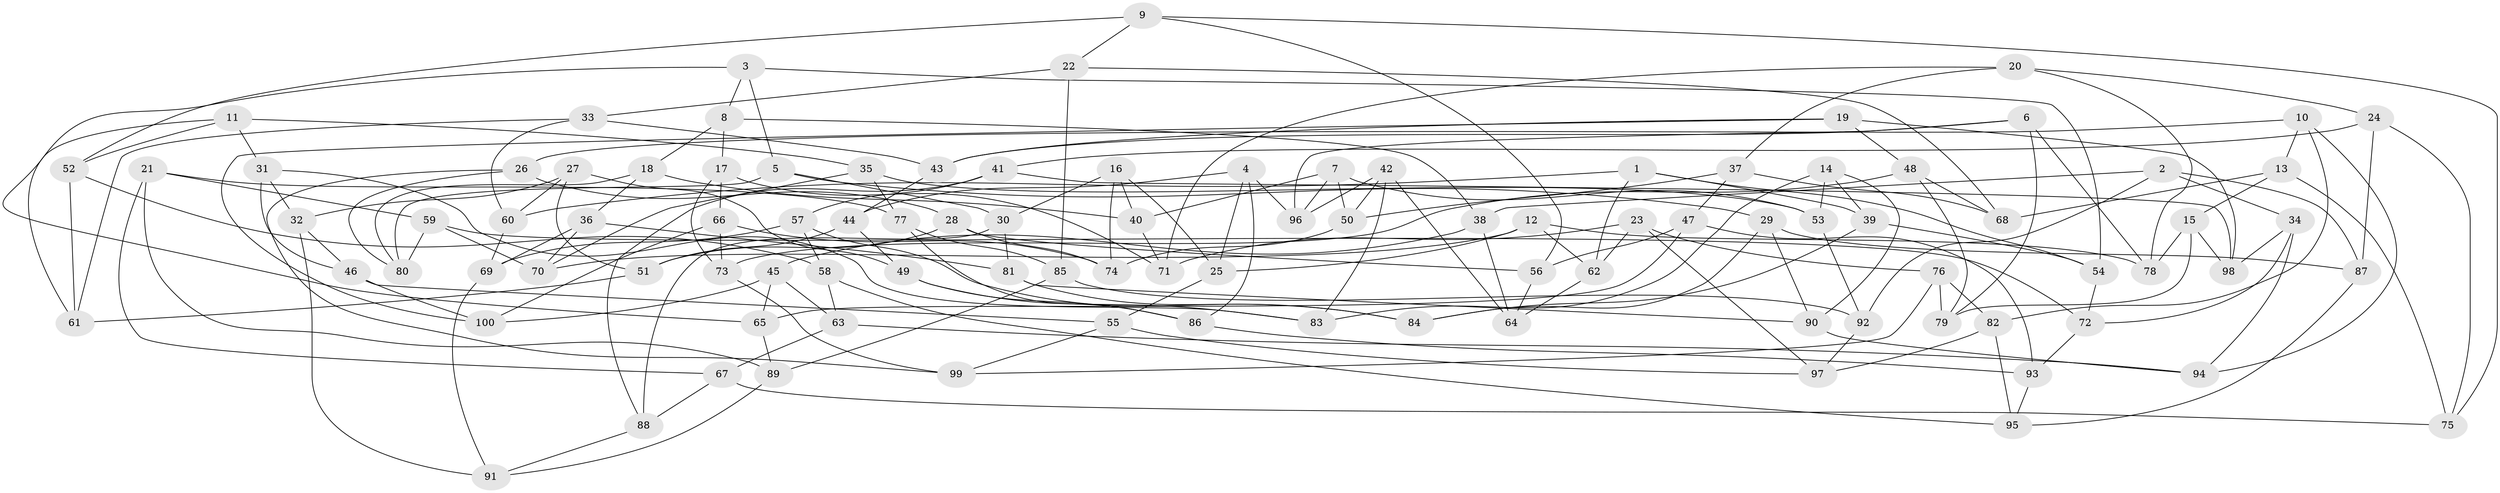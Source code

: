 // Generated by graph-tools (version 1.1) at 2025/11/02/21/25 10:11:16]
// undirected, 100 vertices, 200 edges
graph export_dot {
graph [start="1"]
  node [color=gray90,style=filled];
  1;
  2;
  3;
  4;
  5;
  6;
  7;
  8;
  9;
  10;
  11;
  12;
  13;
  14;
  15;
  16;
  17;
  18;
  19;
  20;
  21;
  22;
  23;
  24;
  25;
  26;
  27;
  28;
  29;
  30;
  31;
  32;
  33;
  34;
  35;
  36;
  37;
  38;
  39;
  40;
  41;
  42;
  43;
  44;
  45;
  46;
  47;
  48;
  49;
  50;
  51;
  52;
  53;
  54;
  55;
  56;
  57;
  58;
  59;
  60;
  61;
  62;
  63;
  64;
  65;
  66;
  67;
  68;
  69;
  70;
  71;
  72;
  73;
  74;
  75;
  76;
  77;
  78;
  79;
  80;
  81;
  82;
  83;
  84;
  85;
  86;
  87;
  88;
  89;
  90;
  91;
  92;
  93;
  94;
  95;
  96;
  97;
  98;
  99;
  100;
  1 -- 60;
  1 -- 39;
  1 -- 54;
  1 -- 62;
  2 -- 34;
  2 -- 38;
  2 -- 87;
  2 -- 92;
  3 -- 5;
  3 -- 8;
  3 -- 65;
  3 -- 54;
  4 -- 44;
  4 -- 25;
  4 -- 96;
  4 -- 86;
  5 -- 80;
  5 -- 29;
  5 -- 30;
  6 -- 43;
  6 -- 96;
  6 -- 78;
  6 -- 79;
  7 -- 50;
  7 -- 40;
  7 -- 96;
  7 -- 53;
  8 -- 17;
  8 -- 38;
  8 -- 18;
  9 -- 75;
  9 -- 56;
  9 -- 52;
  9 -- 22;
  10 -- 82;
  10 -- 13;
  10 -- 26;
  10 -- 94;
  11 -- 31;
  11 -- 61;
  11 -- 52;
  11 -- 35;
  12 -- 70;
  12 -- 78;
  12 -- 25;
  12 -- 62;
  13 -- 15;
  13 -- 75;
  13 -- 68;
  14 -- 53;
  14 -- 83;
  14 -- 39;
  14 -- 90;
  15 -- 98;
  15 -- 78;
  15 -- 79;
  16 -- 25;
  16 -- 74;
  16 -- 30;
  16 -- 40;
  17 -- 71;
  17 -- 66;
  17 -- 73;
  18 -- 40;
  18 -- 36;
  18 -- 80;
  19 -- 98;
  19 -- 100;
  19 -- 43;
  19 -- 48;
  20 -- 71;
  20 -- 78;
  20 -- 24;
  20 -- 37;
  21 -- 89;
  21 -- 67;
  21 -- 59;
  21 -- 77;
  22 -- 85;
  22 -- 68;
  22 -- 33;
  23 -- 71;
  23 -- 76;
  23 -- 97;
  23 -- 62;
  24 -- 87;
  24 -- 75;
  24 -- 41;
  25 -- 55;
  26 -- 28;
  26 -- 99;
  26 -- 80;
  27 -- 60;
  27 -- 32;
  27 -- 51;
  27 -- 49;
  28 -- 56;
  28 -- 51;
  28 -- 74;
  29 -- 84;
  29 -- 90;
  29 -- 87;
  30 -- 81;
  30 -- 88;
  31 -- 46;
  31 -- 83;
  31 -- 32;
  32 -- 46;
  32 -- 91;
  33 -- 60;
  33 -- 61;
  33 -- 43;
  34 -- 94;
  34 -- 98;
  34 -- 72;
  35 -- 53;
  35 -- 77;
  35 -- 70;
  36 -- 81;
  36 -- 70;
  36 -- 69;
  37 -- 50;
  37 -- 47;
  37 -- 68;
  38 -- 45;
  38 -- 64;
  39 -- 54;
  39 -- 84;
  40 -- 71;
  41 -- 88;
  41 -- 98;
  41 -- 57;
  42 -- 96;
  42 -- 64;
  42 -- 50;
  42 -- 83;
  43 -- 44;
  44 -- 51;
  44 -- 49;
  45 -- 100;
  45 -- 65;
  45 -- 63;
  46 -- 100;
  46 -- 55;
  47 -- 93;
  47 -- 56;
  47 -- 65;
  48 -- 68;
  48 -- 73;
  48 -- 79;
  49 -- 86;
  49 -- 83;
  50 -- 74;
  51 -- 61;
  52 -- 58;
  52 -- 61;
  53 -- 92;
  54 -- 72;
  55 -- 97;
  55 -- 99;
  56 -- 64;
  57 -- 84;
  57 -- 69;
  57 -- 58;
  58 -- 63;
  58 -- 95;
  59 -- 72;
  59 -- 70;
  59 -- 80;
  60 -- 69;
  62 -- 64;
  63 -- 94;
  63 -- 67;
  65 -- 89;
  66 -- 74;
  66 -- 73;
  66 -- 100;
  67 -- 75;
  67 -- 88;
  69 -- 91;
  72 -- 93;
  73 -- 99;
  76 -- 99;
  76 -- 79;
  76 -- 82;
  77 -- 86;
  77 -- 85;
  81 -- 90;
  81 -- 84;
  82 -- 95;
  82 -- 97;
  85 -- 92;
  85 -- 89;
  86 -- 93;
  87 -- 95;
  88 -- 91;
  89 -- 91;
  90 -- 94;
  92 -- 97;
  93 -- 95;
}
